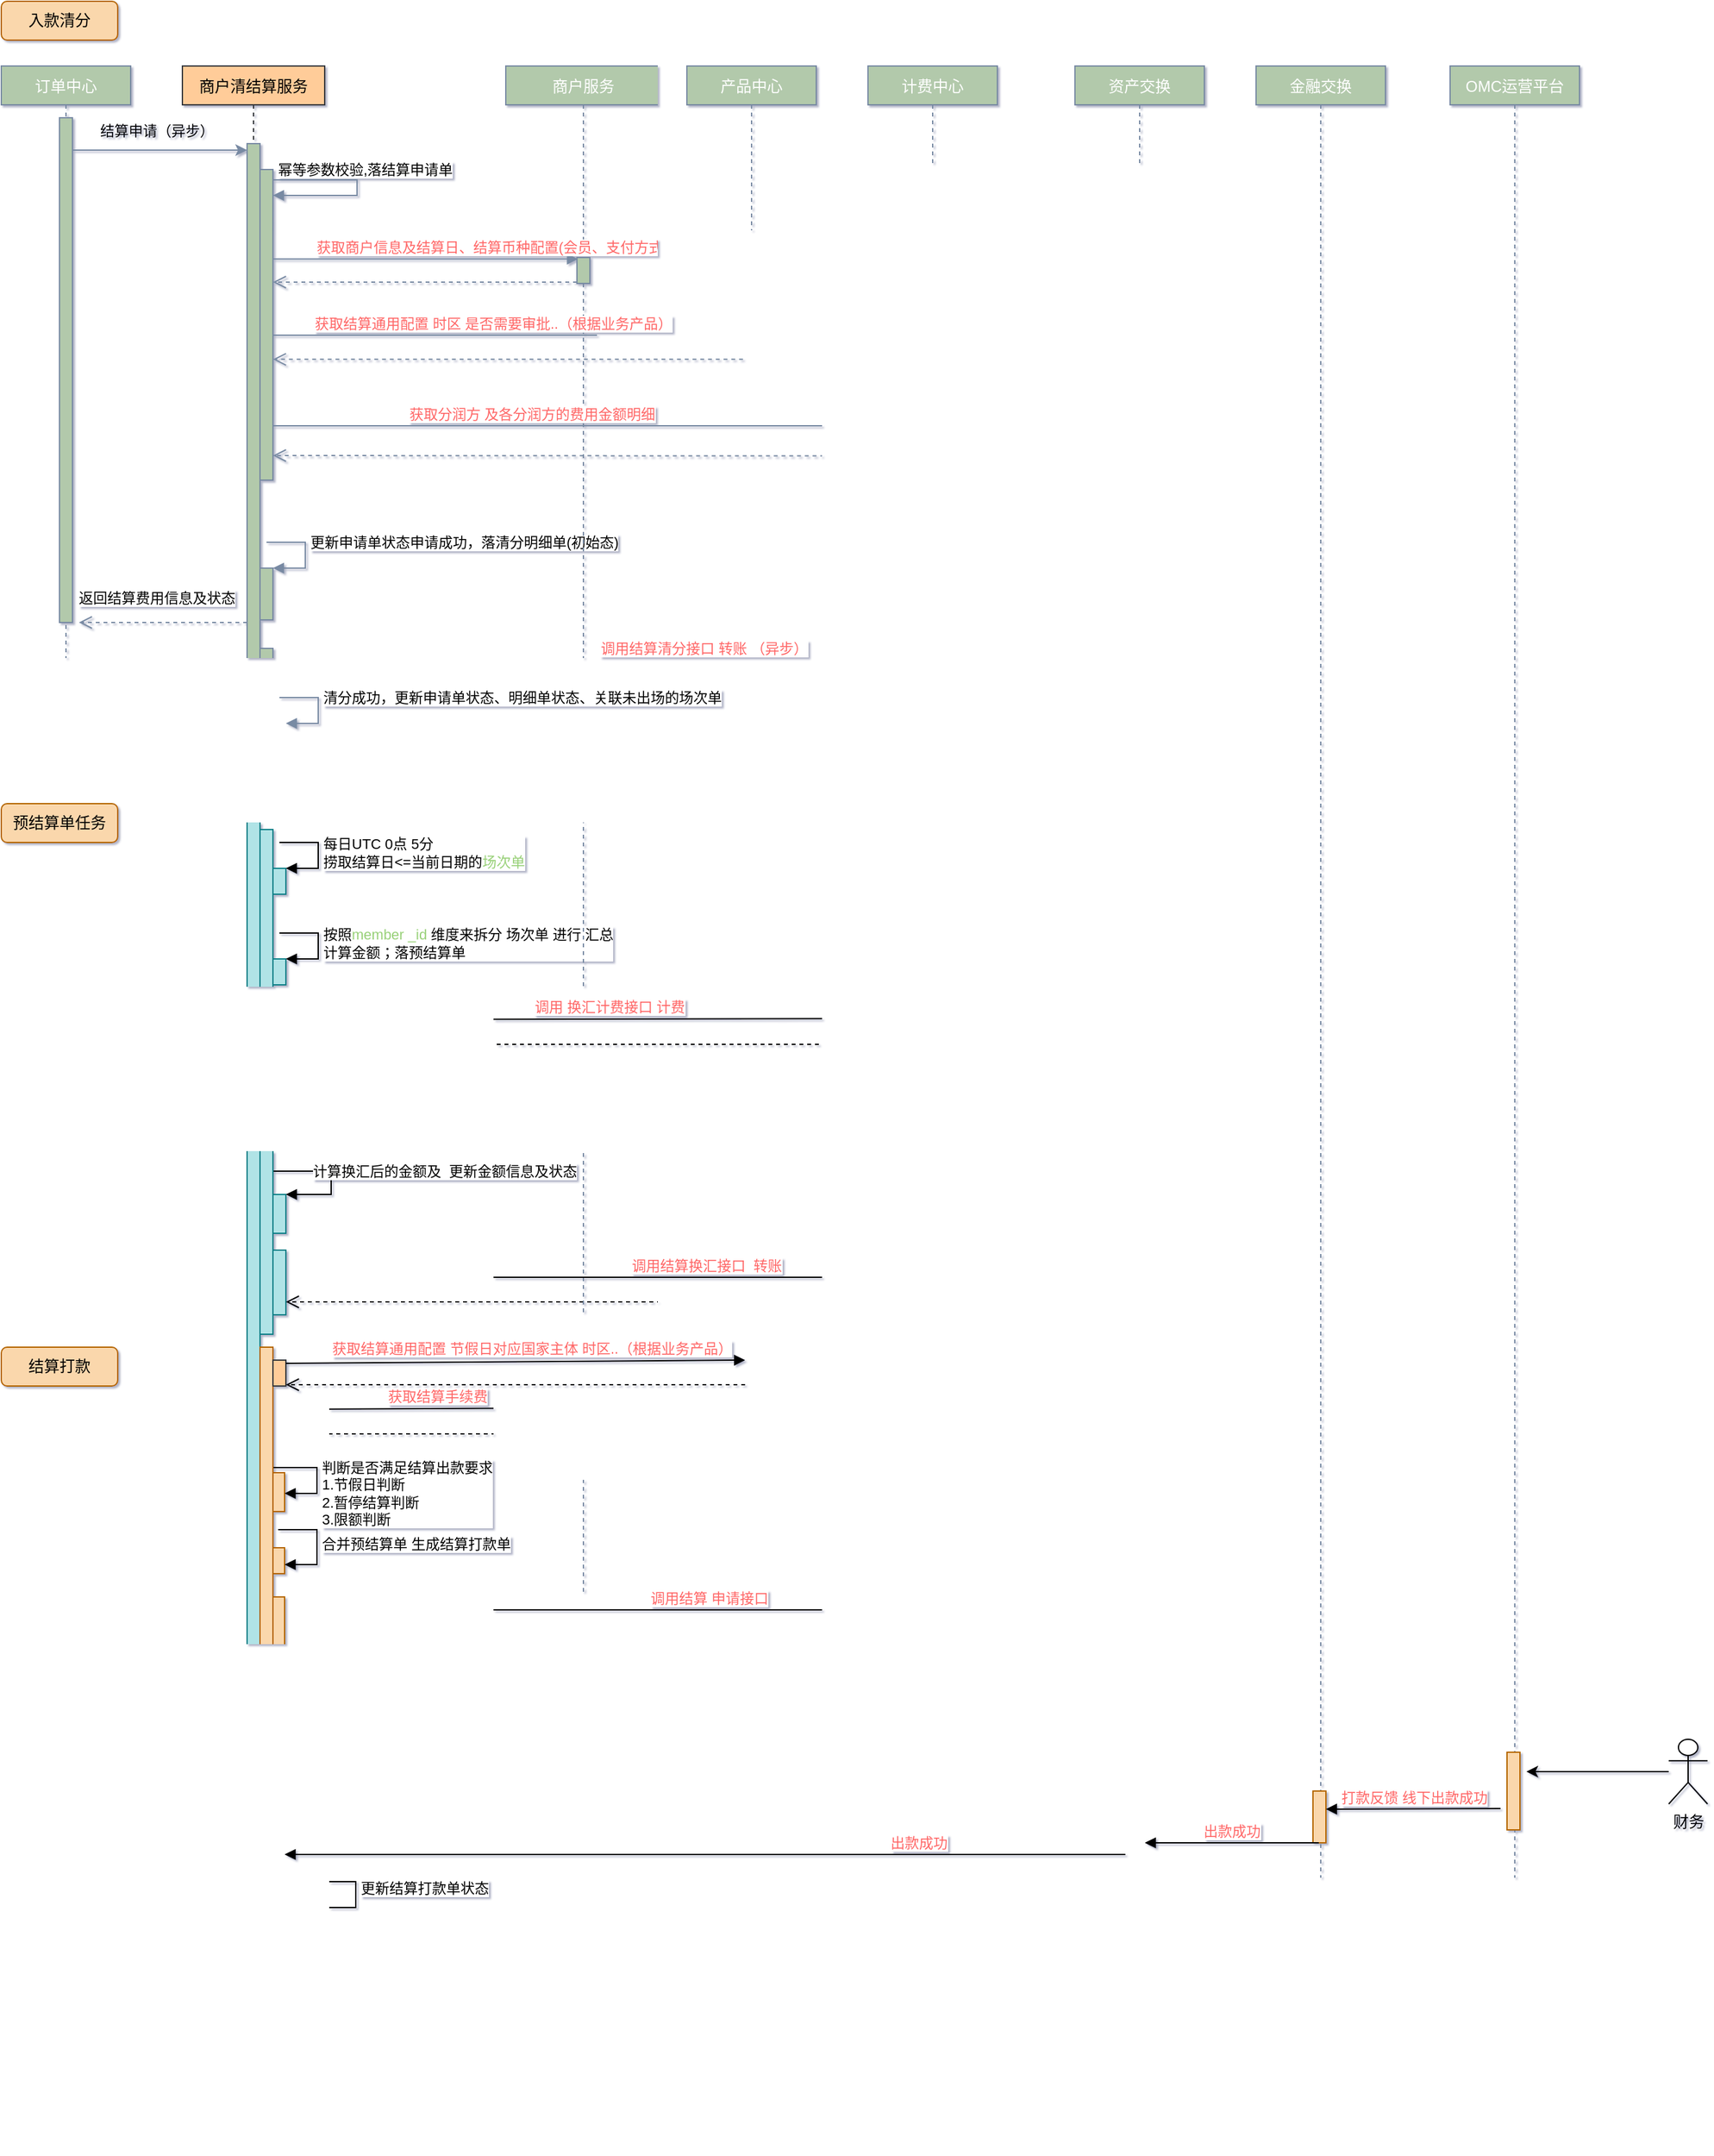 <mxfile version="15.9.1" type="github">
  <diagram id="kgpKYQtTHZ0yAKxKKP6v" name="Page-1">
    <mxGraphModel dx="1422" dy="754" grid="1" gridSize="10" guides="1" tooltips="1" connect="1" arrows="1" fold="1" page="1" pageScale="1" pageWidth="850" pageHeight="1100" math="0" shadow="1">
      <root>
        <mxCell id="0" />
        <mxCell id="1" parent="0" />
        <mxCell id="3nuBFxr9cyL0pnOWT2aG-1" value="订单中心" style="shape=umlLifeline;perimeter=lifelinePerimeter;container=1;collapsible=0;recursiveResize=0;shadow=0;strokeWidth=1;fillColor=#B2C9AB;strokeColor=#788AA3;fontColor=#FFFFFF;rounded=0;size=30;" parent="1" vertex="1">
          <mxGeometry x="20" y="60" width="100" height="490" as="geometry" />
        </mxCell>
        <mxCell id="3nuBFxr9cyL0pnOWT2aG-2" value="" style="points=[];perimeter=orthogonalPerimeter;shadow=0;strokeWidth=1;fillColor=#B2C9AB;strokeColor=#788AA3;fontColor=#46495D;rounded=0;" parent="3nuBFxr9cyL0pnOWT2aG-1" vertex="1">
          <mxGeometry x="45" y="40" width="10" height="390" as="geometry" />
        </mxCell>
        <mxCell id="3nuBFxr9cyL0pnOWT2aG-5" value="商户清结算服务" style="shape=umlLifeline;perimeter=lifelinePerimeter;container=1;collapsible=0;recursiveResize=0;shadow=0;strokeWidth=1;fillColor=#ffcc99;strokeColor=#36393d;rounded=0;size=30;" parent="1" vertex="1">
          <mxGeometry x="160" y="60" width="110" height="1610" as="geometry" />
        </mxCell>
        <mxCell id="3nuBFxr9cyL0pnOWT2aG-6" value="" style="points=[];perimeter=orthogonalPerimeter;shadow=0;strokeWidth=1;fillColor=#B2C9AB;strokeColor=#788AA3;fontColor=#46495D;rounded=0;" parent="3nuBFxr9cyL0pnOWT2aG-5" vertex="1">
          <mxGeometry x="50" y="60" width="10" height="460" as="geometry" />
        </mxCell>
        <mxCell id="3R4pQPPEvZektnw-kuWU-23" value="" style="html=1;points=[];perimeter=orthogonalPerimeter;fontSize=11;fontColor=#000000;strokeColor=#788AA3;fillColor=#B2C9AB;" parent="3nuBFxr9cyL0pnOWT2aG-5" vertex="1">
          <mxGeometry x="60" y="80" width="10" height="240" as="geometry" />
        </mxCell>
        <mxCell id="3R4pQPPEvZektnw-kuWU-24" value="幂等参数校验,落结算申请单" style="edgeStyle=orthogonalEdgeStyle;html=1;align=left;spacingLeft=2;endArrow=block;rounded=0;fontSize=11;fontColor=#000000;strokeColor=#788AA3;fillColor=#B2C9AB;curved=0;exitX=1.003;exitY=0.207;exitDx=0;exitDy=0;exitPerimeter=0;" parent="3nuBFxr9cyL0pnOWT2aG-5" source="3R4pQPPEvZektnw-kuWU-23" target="3R4pQPPEvZektnw-kuWU-23" edge="1">
          <mxGeometry x="-0.546" y="8" relative="1" as="geometry">
            <mxPoint x="105" y="60" as="sourcePoint" />
            <Array as="points">
              <mxPoint x="135" y="88" />
              <mxPoint x="135" y="100" />
            </Array>
            <mxPoint as="offset" />
          </mxGeometry>
        </mxCell>
        <mxCell id="3R4pQPPEvZektnw-kuWU-55" value="" style="html=1;points=[];perimeter=orthogonalPerimeter;fontSize=11;fontColor=#000000;strokeColor=#788AA3;fillColor=#B2C9AB;" parent="3nuBFxr9cyL0pnOWT2aG-5" vertex="1">
          <mxGeometry x="60" y="388" width="10" height="40" as="geometry" />
        </mxCell>
        <mxCell id="3R4pQPPEvZektnw-kuWU-56" value="更新申请单状态申请成功，落清分明细单(初始态)" style="edgeStyle=orthogonalEdgeStyle;html=1;align=left;spacingLeft=2;endArrow=block;rounded=0;entryX=1;entryY=0;fontSize=11;fontColor=#000000;strokeColor=#788AA3;strokeWidth=1;fillColor=#B2C9AB;curved=0;jumpStyle=none;" parent="3nuBFxr9cyL0pnOWT2aG-5" target="3R4pQPPEvZektnw-kuWU-55" edge="1">
          <mxGeometry x="-0.2" relative="1" as="geometry">
            <mxPoint x="65" y="368" as="sourcePoint" />
            <Array as="points">
              <mxPoint x="95" y="368" />
            </Array>
            <mxPoint as="offset" />
          </mxGeometry>
        </mxCell>
        <mxCell id="3R4pQPPEvZektnw-kuWU-63" value="返回结算费用信息及状态" style="html=1;verticalAlign=bottom;endArrow=open;dashed=1;endSize=8;fontSize=11;fontColor=#000000;strokeColor=#788AA3;strokeWidth=1;fillColor=#B2C9AB;curved=0;jumpStyle=none;" parent="3nuBFxr9cyL0pnOWT2aG-5" edge="1">
          <mxGeometry x="0.077" y="-10" relative="1" as="geometry">
            <mxPoint x="50" y="430" as="sourcePoint" />
            <mxPoint x="-80" y="430" as="targetPoint" />
            <mxPoint as="offset" />
          </mxGeometry>
        </mxCell>
        <mxCell id="3R4pQPPEvZektnw-kuWU-64" value="" style="html=1;points=[];perimeter=orthogonalPerimeter;fontSize=11;fontColor=#000000;strokeColor=#788AA3;fillColor=#B2C9AB;" parent="3nuBFxr9cyL0pnOWT2aG-5" vertex="1">
          <mxGeometry x="60" y="450" width="10" height="60" as="geometry" />
        </mxCell>
        <mxCell id="f1Uz_l8zpaSuN-_0KSKf-5" value="" style="html=1;points=[];perimeter=orthogonalPerimeter;fillColor=#b0e3e6;strokeColor=#0e8088;" parent="3nuBFxr9cyL0pnOWT2aG-5" vertex="1">
          <mxGeometry x="50" y="570" width="10" height="960" as="geometry" />
        </mxCell>
        <mxCell id="f1Uz_l8zpaSuN-_0KSKf-6" value="" style="html=1;points=[];perimeter=orthogonalPerimeter;fillColor=#b0e3e6;strokeColor=#0e8088;" parent="3nuBFxr9cyL0pnOWT2aG-5" vertex="1">
          <mxGeometry x="70" y="620" width="10" height="20" as="geometry" />
        </mxCell>
        <mxCell id="f1Uz_l8zpaSuN-_0KSKf-7" value="每日UTC 0点 5分 &lt;br&gt;捞取结算日&amp;lt;=当前日期的&lt;font color=&quot;#97d077&quot;&gt;场次单&lt;/font&gt;" style="edgeStyle=orthogonalEdgeStyle;html=1;align=left;spacingLeft=2;endArrow=block;rounded=0;entryX=1;entryY=0;" parent="3nuBFxr9cyL0pnOWT2aG-5" target="f1Uz_l8zpaSuN-_0KSKf-6" edge="1">
          <mxGeometry relative="1" as="geometry">
            <mxPoint x="75" y="600" as="sourcePoint" />
            <Array as="points">
              <mxPoint x="105" y="600" />
            </Array>
          </mxGeometry>
        </mxCell>
        <mxCell id="f1Uz_l8zpaSuN-_0KSKf-10" value="" style="html=1;points=[];perimeter=orthogonalPerimeter;fillColor=#b0e3e6;strokeColor=#0e8088;" parent="3nuBFxr9cyL0pnOWT2aG-5" vertex="1">
          <mxGeometry x="70" y="690" width="10" height="20" as="geometry" />
        </mxCell>
        <mxCell id="f1Uz_l8zpaSuN-_0KSKf-11" value="&lt;font color=&quot;#000000&quot;&gt;按照&lt;/font&gt;&lt;font color=&quot;#97d077&quot;&gt;member _id&lt;/font&gt;&lt;font color=&quot;#000000&quot;&gt; 维度来拆分 场次单 进行 汇总&lt;br&gt;计算金额；落预结算单&lt;/font&gt;" style="edgeStyle=orthogonalEdgeStyle;html=1;align=left;spacingLeft=2;endArrow=block;rounded=0;entryX=1;entryY=0;fontColor=#FF6666;" parent="3nuBFxr9cyL0pnOWT2aG-5" target="f1Uz_l8zpaSuN-_0KSKf-10" edge="1">
          <mxGeometry relative="1" as="geometry">
            <mxPoint x="75" y="670" as="sourcePoint" />
            <Array as="points">
              <mxPoint x="105" y="670" />
            </Array>
          </mxGeometry>
        </mxCell>
        <mxCell id="f1Uz_l8zpaSuN-_0KSKf-12" value="" style="html=1;points=[];perimeter=orthogonalPerimeter;fillColor=#b0e3e6;strokeColor=#0e8088;" parent="3nuBFxr9cyL0pnOWT2aG-5" vertex="1">
          <mxGeometry x="70" y="915" width="10" height="50" as="geometry" />
        </mxCell>
        <mxCell id="f1Uz_l8zpaSuN-_0KSKf-17" value="" style="html=1;points=[];perimeter=orthogonalPerimeter;fillColor=#b0e3e6;strokeColor=#0e8088;" parent="3nuBFxr9cyL0pnOWT2aG-5" vertex="1">
          <mxGeometry x="70" y="872" width="10" height="30" as="geometry" />
        </mxCell>
        <mxCell id="f1Uz_l8zpaSuN-_0KSKf-18" value="&lt;font color=&quot;#000000&quot;&gt;计算换汇后的金额及&amp;nbsp; 更新金额信息及状态&lt;/font&gt;" style="edgeStyle=orthogonalEdgeStyle;html=1;align=left;spacingLeft=2;endArrow=block;rounded=0;entryX=1;entryY=0;fontColor=#97D077;exitX=1;exitY=0.741;exitDx=0;exitDy=0;exitPerimeter=0;" parent="3nuBFxr9cyL0pnOWT2aG-5" target="f1Uz_l8zpaSuN-_0KSKf-17" edge="1">
          <mxGeometry relative="1" as="geometry">
            <mxPoint x="70" y="898.4" as="sourcePoint" />
            <Array as="points">
              <mxPoint x="115" y="854" />
              <mxPoint x="115" y="872" />
            </Array>
          </mxGeometry>
        </mxCell>
        <mxCell id="f1Uz_l8zpaSuN-_0KSKf-20" value="" style="html=1;points=[];perimeter=orthogonalPerimeter;fillColor=#fad7ac;strokeColor=#b46504;" parent="3nuBFxr9cyL0pnOWT2aG-5" vertex="1">
          <mxGeometry x="69" y="1087" width="10" height="30" as="geometry" />
        </mxCell>
        <mxCell id="f1Uz_l8zpaSuN-_0KSKf-21" value="判断是否满足结算出款要求&lt;br&gt;1.节假日判断 &lt;br&gt;2.暂停结算判断 &lt;br&gt;3.限额判断" style="edgeStyle=orthogonalEdgeStyle;html=1;align=left;spacingLeft=2;endArrow=block;rounded=0;entryX=1;entryY=0;fontColor=#000000;exitX=1;exitY=0.795;exitDx=0;exitDy=0;exitPerimeter=0;" parent="3nuBFxr9cyL0pnOWT2aG-5" edge="1">
          <mxGeometry x="0.39" relative="1" as="geometry">
            <mxPoint x="69" y="1081" as="sourcePoint" />
            <Array as="points">
              <mxPoint x="69" y="1083" />
              <mxPoint x="104" y="1083" />
              <mxPoint x="104" y="1103" />
            </Array>
            <mxPoint x="79" y="1103" as="targetPoint" />
            <mxPoint as="offset" />
          </mxGeometry>
        </mxCell>
        <mxCell id="f1Uz_l8zpaSuN-_0KSKf-25" value="" style="html=1;points=[];perimeter=orthogonalPerimeter;fillColor=#b0e3e6;strokeColor=#0e8088;" parent="3nuBFxr9cyL0pnOWT2aG-5" vertex="1">
          <mxGeometry x="70" y="730" width="10" height="30" as="geometry" />
        </mxCell>
        <mxCell id="f1Uz_l8zpaSuN-_0KSKf-30" value="" style="html=1;points=[];perimeter=orthogonalPerimeter;fillColor=#fad7ac;strokeColor=#b46504;" parent="3nuBFxr9cyL0pnOWT2aG-5" vertex="1">
          <mxGeometry x="69" y="1145" width="10" height="20" as="geometry" />
        </mxCell>
        <mxCell id="f1Uz_l8zpaSuN-_0KSKf-31" value="合并预结算单 生成结算打款单" style="edgeStyle=orthogonalEdgeStyle;html=1;align=left;spacingLeft=2;endArrow=block;rounded=0;entryX=1;entryY=0;fontColor=#000000;" parent="3nuBFxr9cyL0pnOWT2aG-5" edge="1">
          <mxGeometry relative="1" as="geometry">
            <mxPoint x="74" y="1131" as="sourcePoint" />
            <Array as="points">
              <mxPoint x="104" y="1131" />
              <mxPoint x="104" y="1158" />
            </Array>
            <mxPoint x="79" y="1158" as="targetPoint" />
          </mxGeometry>
        </mxCell>
        <mxCell id="f1Uz_l8zpaSuN-_0KSKf-35" value="" style="html=1;points=[];perimeter=orthogonalPerimeter;fillColor=#fad7ac;strokeColor=#b46504;" parent="3nuBFxr9cyL0pnOWT2aG-5" vertex="1">
          <mxGeometry x="69" y="1183" width="10" height="100" as="geometry" />
        </mxCell>
        <mxCell id="f1Uz_l8zpaSuN-_0KSKf-58" value="" style="html=1;points=[];perimeter=orthogonalPerimeter;fillColor=#fad7ac;strokeColor=#b46504;" parent="3nuBFxr9cyL0pnOWT2aG-5" vertex="1">
          <mxGeometry x="69" y="1363" width="10" height="120" as="geometry" />
        </mxCell>
        <mxCell id="f1Uz_l8zpaSuN-_0KSKf-61" value="" style="html=1;points=[];perimeter=orthogonalPerimeter;fillColor=#fad7ac;strokeColor=#b46504;" parent="3nuBFxr9cyL0pnOWT2aG-5" vertex="1">
          <mxGeometry x="79" y="1423" width="10" height="40" as="geometry" />
        </mxCell>
        <mxCell id="f1Uz_l8zpaSuN-_0KSKf-62" value="更新结算打款单状态" style="edgeStyle=orthogonalEdgeStyle;html=1;align=left;spacingLeft=2;endArrow=block;rounded=0;entryX=1;entryY=0;fontColor=#000000;" parent="3nuBFxr9cyL0pnOWT2aG-5" source="f1Uz_l8zpaSuN-_0KSKf-58" target="f1Uz_l8zpaSuN-_0KSKf-61" edge="1">
          <mxGeometry relative="1" as="geometry">
            <mxPoint x="104" y="1373" as="sourcePoint" />
            <Array as="points">
              <mxPoint x="134" y="1403" />
              <mxPoint x="134" y="1423" />
            </Array>
          </mxGeometry>
        </mxCell>
        <mxCell id="f1Uz_l8zpaSuN-_0KSKf-63" value="" style="html=1;points=[];perimeter=orthogonalPerimeter;fillColor=#b0e3e6;strokeColor=#0e8088;" parent="3nuBFxr9cyL0pnOWT2aG-5" vertex="1">
          <mxGeometry x="60" y="590" width="10" height="390" as="geometry" />
        </mxCell>
        <mxCell id="f1Uz_l8zpaSuN-_0KSKf-64" value="" style="html=1;points=[];perimeter=orthogonalPerimeter;fillColor=#fad7ac;strokeColor=#b46504;" parent="3nuBFxr9cyL0pnOWT2aG-5" vertex="1">
          <mxGeometry x="60" y="990" width="10" height="510" as="geometry" />
        </mxCell>
        <mxCell id="x3EQ1VxM2JQj4DBP7iOf-1" value="" style="html=1;points=[];perimeter=orthogonalPerimeter;fillColor=#ffcc99;strokeColor=#36393d;" parent="3nuBFxr9cyL0pnOWT2aG-5" vertex="1">
          <mxGeometry x="70" y="1000" width="10" height="20" as="geometry" />
        </mxCell>
        <mxCell id="3R4pQPPEvZektnw-kuWU-1" value="计费中心" style="shape=umlLifeline;perimeter=lifelinePerimeter;container=1;collapsible=0;recursiveResize=0;shadow=0;strokeWidth=1;fillColor=#B2C9AB;strokeColor=#788AA3;fontColor=#FFFFFF;rounded=0;size=30;" parent="1" vertex="1">
          <mxGeometry x="690" y="60" width="100" height="820" as="geometry" />
        </mxCell>
        <mxCell id="3R4pQPPEvZektnw-kuWU-52" value="" style="html=1;points=[];perimeter=orthogonalPerimeter;fontSize=11;fontColor=#000000;strokeColor=#788AA3;fillColor=#B2C9AB;" parent="3R4pQPPEvZektnw-kuWU-1" vertex="1">
          <mxGeometry x="45" y="278" width="10" height="30" as="geometry" />
        </mxCell>
        <mxCell id="f1Uz_l8zpaSuN-_0KSKf-22" value="" style="html=1;points=[];perimeter=orthogonalPerimeter;fillColor=#b0e3e6;strokeColor=#0e8088;" parent="3R4pQPPEvZektnw-kuWU-1" vertex="1">
          <mxGeometry x="45" y="730" width="10" height="30" as="geometry" />
        </mxCell>
        <mxCell id="3R4pQPPEvZektnw-kuWU-9" value="资产交换" style="shape=umlLifeline;perimeter=lifelinePerimeter;container=1;collapsible=0;recursiveResize=0;shadow=0;strokeWidth=1;fillColor=#B2C9AB;strokeColor=#788AA3;fontColor=#FFFFFF;rounded=0;size=30;" parent="1" vertex="1">
          <mxGeometry x="850" y="60" width="100" height="1510" as="geometry" />
        </mxCell>
        <mxCell id="3R4pQPPEvZektnw-kuWU-57" value="" style="html=1;points=[];perimeter=orthogonalPerimeter;fontSize=11;fontColor=#000000;strokeColor=#788AA3;fillColor=#B2C9AB;" parent="3R4pQPPEvZektnw-kuWU-9" vertex="1">
          <mxGeometry x="45" y="464" width="10" height="26" as="geometry" />
        </mxCell>
        <mxCell id="f1Uz_l8zpaSuN-_0KSKf-8" value="" style="html=1;points=[];perimeter=orthogonalPerimeter;fillColor=#b0e3e6;strokeColor=#0e8088;" parent="3R4pQPPEvZektnw-kuWU-9" vertex="1">
          <mxGeometry x="45" y="915" width="10" height="60" as="geometry" />
        </mxCell>
        <mxCell id="f1Uz_l8zpaSuN-_0KSKf-16" value="" style="html=1;verticalAlign=bottom;endArrow=open;dashed=1;endSize=8;rounded=0;fontColor=#97D077;" parent="3R4pQPPEvZektnw-kuWU-9" target="f1Uz_l8zpaSuN-_0KSKf-12" edge="1">
          <mxGeometry relative="1" as="geometry">
            <mxPoint x="40" y="955" as="sourcePoint" />
            <mxPoint x="-25" y="955" as="targetPoint" />
          </mxGeometry>
        </mxCell>
        <mxCell id="f1Uz_l8zpaSuN-_0KSKf-32" value="" style="html=1;points=[];perimeter=orthogonalPerimeter;fillColor=#fad7ac;strokeColor=#b46504;" parent="3R4pQPPEvZektnw-kuWU-9" vertex="1">
          <mxGeometry x="44" y="1193" width="10" height="70" as="geometry" />
        </mxCell>
        <mxCell id="f1Uz_l8zpaSuN-_0KSKf-56" value="" style="html=1;points=[];perimeter=orthogonalPerimeter;fillColor=#fad7ac;strokeColor=#b46504;" parent="3R4pQPPEvZektnw-kuWU-9" vertex="1">
          <mxGeometry x="44" y="1353" width="10" height="40" as="geometry" />
        </mxCell>
        <mxCell id="3R4pQPPEvZektnw-kuWU-11" value="商户服务" style="shape=umlLifeline;perimeter=lifelinePerimeter;container=1;collapsible=0;recursiveResize=0;shadow=0;strokeWidth=1;fillColor=#B2C9AB;strokeColor=#788AA3;fontColor=#FFFFFF;rounded=0;size=30;" parent="1" vertex="1">
          <mxGeometry x="410" y="60" width="120" height="1180" as="geometry" />
        </mxCell>
        <mxCell id="3R4pQPPEvZektnw-kuWU-43" value="" style="html=1;points=[];perimeter=orthogonalPerimeter;fontSize=11;fontColor=#000000;strokeColor=#788AA3;fillColor=#B2C9AB;" parent="3R4pQPPEvZektnw-kuWU-11" vertex="1">
          <mxGeometry x="55" y="148" width="10" height="20" as="geometry" />
        </mxCell>
        <mxCell id="3R4pQPPEvZektnw-kuWU-19" value="" style="endArrow=classic;html=1;fontColor=#FFFFFF;strokeColor=#788AA3;fillColor=#B2C9AB;curved=0;" parent="1" source="3nuBFxr9cyL0pnOWT2aG-2" target="3nuBFxr9cyL0pnOWT2aG-6" edge="1">
          <mxGeometry width="50" height="50" relative="1" as="geometry">
            <mxPoint x="380" y="190" as="sourcePoint" />
            <mxPoint x="430" y="140" as="targetPoint" />
            <Array as="points">
              <mxPoint x="160" y="125" />
            </Array>
          </mxGeometry>
        </mxCell>
        <mxCell id="3R4pQPPEvZektnw-kuWU-20" value="&lt;font color=&quot;#000000&quot;&gt;&lt;font style=&quot;font-size: 11px ; line-height: 0.8&quot;&gt;结算申请（异步）&lt;/font&gt;&lt;br&gt;&lt;/font&gt;" style="text;html=1;resizable=0;autosize=1;align=center;verticalAlign=middle;points=[];fillColor=none;strokeColor=none;rounded=0;fontColor=#FFFFFF;" parent="1" vertex="1">
          <mxGeometry x="85" y="100" width="110" height="20" as="geometry" />
        </mxCell>
        <mxCell id="3R4pQPPEvZektnw-kuWU-44" value="&lt;font color=&quot;#ff6666&quot;&gt;获取商户信息及结算日、结算币种配置(会员、支付方式维度)&lt;/font&gt;" style="html=1;verticalAlign=bottom;endArrow=block;fontSize=11;fontColor=#000000;strokeColor=#788AA3;fillColor=#B2C9AB;curved=0;entryX=0.083;entryY=0.058;entryDx=0;entryDy=0;entryPerimeter=0;strokeWidth=1;jumpStyle=none;" parent="1" target="3R4pQPPEvZektnw-kuWU-43" edge="1">
          <mxGeometry x="0.526" relative="1" as="geometry">
            <mxPoint x="230" y="209.16" as="sourcePoint" />
            <mxPoint x="750" y="208" as="targetPoint" />
            <Array as="points" />
            <mxPoint as="offset" />
          </mxGeometry>
        </mxCell>
        <mxCell id="3R4pQPPEvZektnw-kuWU-45" value="" style="html=1;verticalAlign=bottom;endArrow=open;dashed=1;endSize=8;exitX=0;exitY=0.95;fontSize=11;fontColor=#000000;strokeColor=#788AA3;fillColor=#B2C9AB;curved=0;" parent="1" source="3R4pQPPEvZektnw-kuWU-43" edge="1">
          <mxGeometry x="0.276" y="-1" relative="1" as="geometry">
            <mxPoint x="230" y="227" as="targetPoint" />
            <mxPoint as="offset" />
          </mxGeometry>
        </mxCell>
        <mxCell id="3R4pQPPEvZektnw-kuWU-50" value="产品中心" style="shape=umlLifeline;perimeter=lifelinePerimeter;container=1;collapsible=0;recursiveResize=0;shadow=0;strokeWidth=1;fillColor=#B2C9AB;strokeColor=#788AA3;fontColor=#FFFFFF;rounded=0;size=30;" parent="1" vertex="1">
          <mxGeometry x="550" y="60" width="100" height="1090" as="geometry" />
        </mxCell>
        <mxCell id="3R4pQPPEvZektnw-kuWU-47" value="" style="html=1;points=[];perimeter=orthogonalPerimeter;fontSize=11;fontColor=#000000;strokeColor=#788AA3;fillColor=#B2C9AB;" parent="3R4pQPPEvZektnw-kuWU-50" vertex="1">
          <mxGeometry x="45" y="208" width="10" height="20" as="geometry" />
        </mxCell>
        <mxCell id="x3EQ1VxM2JQj4DBP7iOf-2" value="" style="html=1;points=[];perimeter=orthogonalPerimeter;fillColor=#fad7ac;strokeColor=#b46504;" parent="3R4pQPPEvZektnw-kuWU-50" vertex="1">
          <mxGeometry x="45" y="1000" width="10" height="20" as="geometry" />
        </mxCell>
        <mxCell id="3R4pQPPEvZektnw-kuWU-48" value="&lt;font color=&quot;#ff6666&quot;&gt;获取结算通用配置 时区 是否需要审批..（根据&lt;/font&gt;&lt;span style=&quot;color: rgb(255 , 102 , 102)&quot;&gt;业务产品&lt;/span&gt;&lt;font color=&quot;#ff6666&quot;&gt;）&lt;/font&gt;" style="html=1;verticalAlign=bottom;endArrow=block;entryX=0;entryY=0;fontSize=11;fontColor=#000000;strokeColor=#788AA3;fillColor=#B2C9AB;curved=0;jumpStyle=none;" parent="1" edge="1">
          <mxGeometry x="-0.069" relative="1" as="geometry">
            <mxPoint x="230" y="268" as="sourcePoint" />
            <mxPoint as="offset" />
            <mxPoint x="595" y="268" as="targetPoint" />
          </mxGeometry>
        </mxCell>
        <mxCell id="3R4pQPPEvZektnw-kuWU-49" value="" style="html=1;verticalAlign=bottom;endArrow=open;dashed=1;endSize=8;fontSize=11;fontColor=#000000;strokeColor=#788AA3;fillColor=#B2C9AB;curved=0;exitX=-0.167;exitY=0.933;exitDx=0;exitDy=0;exitPerimeter=0;" parent="1" source="3R4pQPPEvZektnw-kuWU-47" edge="1">
          <mxGeometry x="0.122" y="32" relative="1" as="geometry">
            <mxPoint x="230" y="286.66" as="targetPoint" />
            <mxPoint as="offset" />
          </mxGeometry>
        </mxCell>
        <mxCell id="3R4pQPPEvZektnw-kuWU-53" value="&lt;font color=&quot;#ff6666&quot;&gt;获取分润方 及各分润方的费用金额明细&lt;/font&gt;" style="html=1;verticalAlign=bottom;endArrow=block;entryX=0;entryY=0;fontSize=11;fontColor=#000000;strokeColor=#788AA3;strokeWidth=1;fillColor=#B2C9AB;curved=0;jumpStyle=none;" parent="1" target="3R4pQPPEvZektnw-kuWU-52" edge="1">
          <mxGeometry x="-0.208" relative="1" as="geometry">
            <mxPoint x="230" y="338" as="sourcePoint" />
            <mxPoint as="offset" />
          </mxGeometry>
        </mxCell>
        <mxCell id="3R4pQPPEvZektnw-kuWU-54" value="" style="html=1;verticalAlign=bottom;endArrow=open;dashed=1;endSize=8;fontSize=11;fontColor=#000000;strokeColor=#788AA3;strokeWidth=1;fillColor=#B2C9AB;curved=0;jumpStyle=none;exitX=-0.083;exitY=0.779;exitDx=0;exitDy=0;exitPerimeter=0;" parent="1" source="3R4pQPPEvZektnw-kuWU-52" edge="1">
          <mxGeometry relative="1" as="geometry">
            <mxPoint x="230" y="361" as="targetPoint" />
          </mxGeometry>
        </mxCell>
        <mxCell id="3R4pQPPEvZektnw-kuWU-59" value="&lt;font color=&quot;#ff6666&quot;&gt;调用结算清分接口 转账 （异步）&lt;/font&gt;" style="html=1;verticalAlign=bottom;endArrow=open;dashed=1;endSize=8;fontSize=11;fontColor=#000000;strokeColor=#788AA3;strokeWidth=1;fillColor=#B2C9AB;curved=0;jumpStyle=none;" parent="1" edge="1">
          <mxGeometry x="-0.016" y="-18" relative="1" as="geometry">
            <mxPoint x="225" y="537" as="targetPoint" />
            <mxPoint x="890" y="537" as="sourcePoint" />
            <mxPoint as="offset" />
          </mxGeometry>
        </mxCell>
        <mxCell id="3R4pQPPEvZektnw-kuWU-62" value="" style="endArrow=open;endFill=1;endSize=12;html=1;fontSize=11;fontColor=#000000;strokeColor=#788AA3;strokeWidth=1;fillColor=#B2C9AB;curved=0;jumpStyle=none;exitX=0.9;exitY=0.267;exitDx=0;exitDy=0;exitPerimeter=0;entryX=0.083;entryY=0.115;entryDx=0;entryDy=0;entryPerimeter=0;" parent="1" source="3R4pQPPEvZektnw-kuWU-64" target="3R4pQPPEvZektnw-kuWU-57" edge="1">
          <mxGeometry width="160" relative="1" as="geometry">
            <mxPoint x="230" y="490" as="sourcePoint" />
            <mxPoint x="890" y="490" as="targetPoint" />
            <Array as="points" />
          </mxGeometry>
        </mxCell>
        <mxCell id="f1Uz_l8zpaSuN-_0KSKf-9" value="调用结算换汇接口&amp;nbsp; 转账" style="html=1;verticalAlign=bottom;startArrow=none;endArrow=block;rounded=0;fontColor=#FF6666;startFill=0;" parent="1" source="f1Uz_l8zpaSuN-_0KSKf-12" edge="1">
          <mxGeometry relative="1" as="geometry">
            <mxPoint x="330" y="995" as="sourcePoint" />
            <mxPoint x="890" y="996" as="targetPoint" />
          </mxGeometry>
        </mxCell>
        <mxCell id="f1Uz_l8zpaSuN-_0KSKf-14" value="预结算单任务" style="rounded=1;whiteSpace=wrap;html=1;fillColor=#fad7ac;strokeColor=#b46504;" parent="1" vertex="1">
          <mxGeometry x="20" y="630" width="90" height="30" as="geometry" />
        </mxCell>
        <mxCell id="f1Uz_l8zpaSuN-_0KSKf-15" value="入款清分" style="rounded=1;whiteSpace=wrap;html=1;fillColor=#fad7ac;strokeColor=#b46504;" parent="1" vertex="1">
          <mxGeometry x="20" y="10" width="90" height="30" as="geometry" />
        </mxCell>
        <mxCell id="f1Uz_l8zpaSuN-_0KSKf-23" value="&lt;font color=&quot;#ff6666&quot;&gt;调用 换汇计费接口 计费&lt;/font&gt;" style="html=1;verticalAlign=bottom;endArrow=block;entryX=0.1;entryY=0.2;rounded=0;fontColor=#000000;exitX=1.4;exitY=0.233;exitDx=0;exitDy=0;exitPerimeter=0;entryDx=0;entryDy=0;entryPerimeter=0;" parent="1" source="f1Uz_l8zpaSuN-_0KSKf-25" target="f1Uz_l8zpaSuN-_0KSKf-22" edge="1">
          <mxGeometry relative="1" as="geometry">
            <mxPoint x="470" y="780" as="sourcePoint" />
          </mxGeometry>
        </mxCell>
        <mxCell id="f1Uz_l8zpaSuN-_0KSKf-24" value="" style="html=1;verticalAlign=bottom;endArrow=open;dashed=1;endSize=8;rounded=0;fontColor=#000000;entryX=1;entryY=0.867;entryDx=0;entryDy=0;entryPerimeter=0;" parent="1" target="f1Uz_l8zpaSuN-_0KSKf-25" edge="1">
          <mxGeometry relative="1" as="geometry">
            <mxPoint x="675" y="799" as="targetPoint" />
            <mxPoint x="730" y="816" as="sourcePoint" />
          </mxGeometry>
        </mxCell>
        <mxCell id="f1Uz_l8zpaSuN-_0KSKf-26" value="" style="html=1;points=[];perimeter=orthogonalPerimeter;fillColor=#ffe6cc;strokeColor=#d79b00;" parent="1" vertex="1">
          <mxGeometry x="467" y="1091" width="10" height="30" as="geometry" />
        </mxCell>
        <mxCell id="f1Uz_l8zpaSuN-_0KSKf-27" value="&lt;font color=&quot;#ff6666&quot;&gt;获取结算手续费&lt;/font&gt;" style="html=1;verticalAlign=bottom;endArrow=block;entryX=0.1;entryY=0.2;rounded=0;fontColor=#000000;exitX=1.4;exitY=0.233;exitDx=0;exitDy=0;exitPerimeter=0;entryDx=0;entryDy=0;entryPerimeter=0;" parent="1" target="f1Uz_l8zpaSuN-_0KSKf-26" edge="1">
          <mxGeometry relative="1" as="geometry">
            <mxPoint x="246" y="1097.99" as="sourcePoint" />
          </mxGeometry>
        </mxCell>
        <mxCell id="f1Uz_l8zpaSuN-_0KSKf-28" value="" style="html=1;verticalAlign=bottom;endArrow=open;dashed=1;endSize=8;rounded=0;fontColor=#000000;entryX=1;entryY=0.867;entryDx=0;entryDy=0;entryPerimeter=0;exitX=0.1;exitY=0.867;exitDx=0;exitDy=0;exitPerimeter=0;" parent="1" source="f1Uz_l8zpaSuN-_0KSKf-26" edge="1">
          <mxGeometry relative="1" as="geometry">
            <mxPoint x="242" y="1117.01" as="targetPoint" />
            <mxPoint x="742" y="1117" as="sourcePoint" />
          </mxGeometry>
        </mxCell>
        <mxCell id="f1Uz_l8zpaSuN-_0KSKf-29" value="" style="html=1;points=[];perimeter=orthogonalPerimeter;fillColor=#ffe6cc;strokeColor=#d79b00;" parent="1" vertex="1">
          <mxGeometry x="230" y="1093" width="10" height="30" as="geometry" />
        </mxCell>
        <mxCell id="f1Uz_l8zpaSuN-_0KSKf-33" value="&lt;font color=&quot;#ff6666&quot;&gt;调用结算 申请接口&lt;/font&gt;" style="html=1;verticalAlign=bottom;endArrow=block;entryX=0;entryY=0;rounded=0;fontColor=#000000;" parent="1" target="f1Uz_l8zpaSuN-_0KSKf-32" edge="1">
          <mxGeometry relative="1" as="geometry">
            <mxPoint x="239" y="1253" as="sourcePoint" />
          </mxGeometry>
        </mxCell>
        <mxCell id="f1Uz_l8zpaSuN-_0KSKf-34" value="&lt;font color=&quot;#ff6666&quot;&gt;&lt;br&gt;&lt;/font&gt;" style="html=1;verticalAlign=bottom;endArrow=open;dashed=1;endSize=8;exitX=0;exitY=0.8;rounded=0;fontColor=#000000;exitDx=0;exitDy=0;exitPerimeter=0;entryX=0.9;entryY=0.66;entryDx=0;entryDy=0;entryPerimeter=0;" parent="1" source="f1Uz_l8zpaSuN-_0KSKf-32" target="f1Uz_l8zpaSuN-_0KSKf-35" edge="1">
          <mxGeometry x="-0.192" relative="1" as="geometry">
            <mxPoint x="229" y="1317" as="targetPoint" />
            <mxPoint as="offset" />
          </mxGeometry>
        </mxCell>
        <mxCell id="f1Uz_l8zpaSuN-_0KSKf-37" value="结算打款" style="rounded=1;whiteSpace=wrap;html=1;fillColor=#fad7ac;strokeColor=#b46504;" parent="1" vertex="1">
          <mxGeometry x="20" y="1050" width="90" height="30" as="geometry" />
        </mxCell>
        <mxCell id="f1Uz_l8zpaSuN-_0KSKf-38" value="金融交换" style="shape=umlLifeline;perimeter=lifelinePerimeter;container=1;collapsible=0;recursiveResize=0;shadow=0;strokeWidth=1;fillColor=#B2C9AB;strokeColor=#788AA3;fontColor=#FFFFFF;rounded=0;size=30;" parent="1" vertex="1">
          <mxGeometry x="990" y="60" width="100" height="1400" as="geometry" />
        </mxCell>
        <mxCell id="f1Uz_l8zpaSuN-_0KSKf-54" value="" style="html=1;points=[];perimeter=orthogonalPerimeter;fillColor=#fad7ac;strokeColor=#b46504;" parent="f1Uz_l8zpaSuN-_0KSKf-38" vertex="1">
          <mxGeometry x="44" y="1333" width="10" height="40" as="geometry" />
        </mxCell>
        <mxCell id="f1Uz_l8zpaSuN-_0KSKf-55" value="&lt;font color=&quot;#ff6666&quot;&gt;打款反馈 线下出款成功&lt;/font&gt;" style="html=1;verticalAlign=bottom;endArrow=block;rounded=0;fontColor=#000000;" parent="f1Uz_l8zpaSuN-_0KSKf-38" edge="1">
          <mxGeometry width="80" relative="1" as="geometry">
            <mxPoint x="189" y="1346.5" as="sourcePoint" />
            <mxPoint x="54" y="1347" as="targetPoint" />
          </mxGeometry>
        </mxCell>
        <mxCell id="f1Uz_l8zpaSuN-_0KSKf-57" value="&lt;font color=&quot;#ff6666&quot;&gt;出款成功&lt;/font&gt;" style="html=1;verticalAlign=bottom;endArrow=block;rounded=0;fontColor=#000000;" parent="f1Uz_l8zpaSuN-_0KSKf-38" edge="1">
          <mxGeometry width="80" relative="1" as="geometry">
            <mxPoint x="48.5" y="1373" as="sourcePoint" />
            <mxPoint x="-86" y="1373" as="targetPoint" />
          </mxGeometry>
        </mxCell>
        <mxCell id="f1Uz_l8zpaSuN-_0KSKf-43" value="OMC运营平台" style="shape=umlLifeline;perimeter=lifelinePerimeter;container=1;collapsible=0;recursiveResize=0;shadow=0;strokeWidth=1;fillColor=#B2C9AB;strokeColor=#788AA3;fontColor=#FFFFFF;rounded=0;size=30;" parent="1" vertex="1">
          <mxGeometry x="1140" y="60" width="100" height="1400" as="geometry" />
        </mxCell>
        <mxCell id="f1Uz_l8zpaSuN-_0KSKf-52" value="" style="html=1;points=[];perimeter=orthogonalPerimeter;fillColor=#fad7ac;strokeColor=#b46504;" parent="f1Uz_l8zpaSuN-_0KSKf-43" vertex="1">
          <mxGeometry x="44" y="1303" width="10" height="60" as="geometry" />
        </mxCell>
        <mxCell id="f1Uz_l8zpaSuN-_0KSKf-53" style="edgeStyle=orthogonalEdgeStyle;rounded=0;orthogonalLoop=1;jettySize=auto;html=1;fontColor=#000000;startArrow=none;startFill=0;" parent="1" source="f1Uz_l8zpaSuN-_0KSKf-49" edge="1">
          <mxGeometry relative="1" as="geometry">
            <mxPoint x="1199" y="1378" as="targetPoint" />
          </mxGeometry>
        </mxCell>
        <mxCell id="f1Uz_l8zpaSuN-_0KSKf-49" value="财务" style="shape=umlActor;verticalLabelPosition=bottom;verticalAlign=top;html=1;fontColor=#000000;" parent="1" vertex="1">
          <mxGeometry x="1309" y="1353" width="30" height="50" as="geometry" />
        </mxCell>
        <mxCell id="f1Uz_l8zpaSuN-_0KSKf-59" value="&lt;font color=&quot;#ff6666&quot;&gt;出款成功&lt;/font&gt;" style="html=1;verticalAlign=bottom;endArrow=block;rounded=0;fontColor=#000000;" parent="1" edge="1">
          <mxGeometry x="-0.508" relative="1" as="geometry">
            <mxPoint x="889" y="1442" as="sourcePoint" />
            <mxPoint x="239" y="1442" as="targetPoint" />
            <mxPoint as="offset" />
          </mxGeometry>
        </mxCell>
        <mxCell id="x3EQ1VxM2JQj4DBP7iOf-3" value="&lt;font color=&quot;#ff6666&quot;&gt;获取结算通用配置 节假日对应国家主体 时区..（根据&lt;/font&gt;&lt;span style=&quot;color: rgb(255 , 102 , 102)&quot;&gt;业务产品&lt;/span&gt;&lt;font color=&quot;#ff6666&quot;&gt;）&lt;/font&gt;" style="html=1;verticalAlign=bottom;endArrow=block;entryX=0;entryY=0;rounded=0;exitX=1;exitY=0.125;exitDx=0;exitDy=0;exitPerimeter=0;" parent="1" source="x3EQ1VxM2JQj4DBP7iOf-1" target="x3EQ1VxM2JQj4DBP7iOf-2" edge="1">
          <mxGeometry x="0.07" y="1" relative="1" as="geometry">
            <mxPoint x="525" y="1025" as="sourcePoint" />
            <mxPoint as="offset" />
          </mxGeometry>
        </mxCell>
        <mxCell id="x3EQ1VxM2JQj4DBP7iOf-4" value="" style="html=1;verticalAlign=bottom;endArrow=open;dashed=1;endSize=8;exitX=0;exitY=0.95;rounded=0;" parent="1" source="x3EQ1VxM2JQj4DBP7iOf-2" target="x3EQ1VxM2JQj4DBP7iOf-1" edge="1">
          <mxGeometry relative="1" as="geometry">
            <mxPoint x="525" y="1101" as="targetPoint" />
          </mxGeometry>
        </mxCell>
        <mxCell id="I1X2gDcvk0PgagE8PDW8-1" value="清分成功，更新申请单状态、明细单状态、关联未出场的场次单" style="edgeStyle=orthogonalEdgeStyle;html=1;align=left;spacingLeft=2;endArrow=block;rounded=0;entryX=1;entryY=0;fontSize=11;fontColor=#000000;strokeColor=#788AA3;strokeWidth=1;fillColor=#B2C9AB;curved=0;jumpStyle=none;" edge="1" parent="1">
          <mxGeometry x="-0.2" relative="1" as="geometry">
            <mxPoint x="235" y="548" as="sourcePoint" />
            <Array as="points">
              <mxPoint x="265" y="548" />
            </Array>
            <mxPoint as="offset" />
            <mxPoint x="240" y="568" as="targetPoint" />
          </mxGeometry>
        </mxCell>
      </root>
    </mxGraphModel>
  </diagram>
</mxfile>
